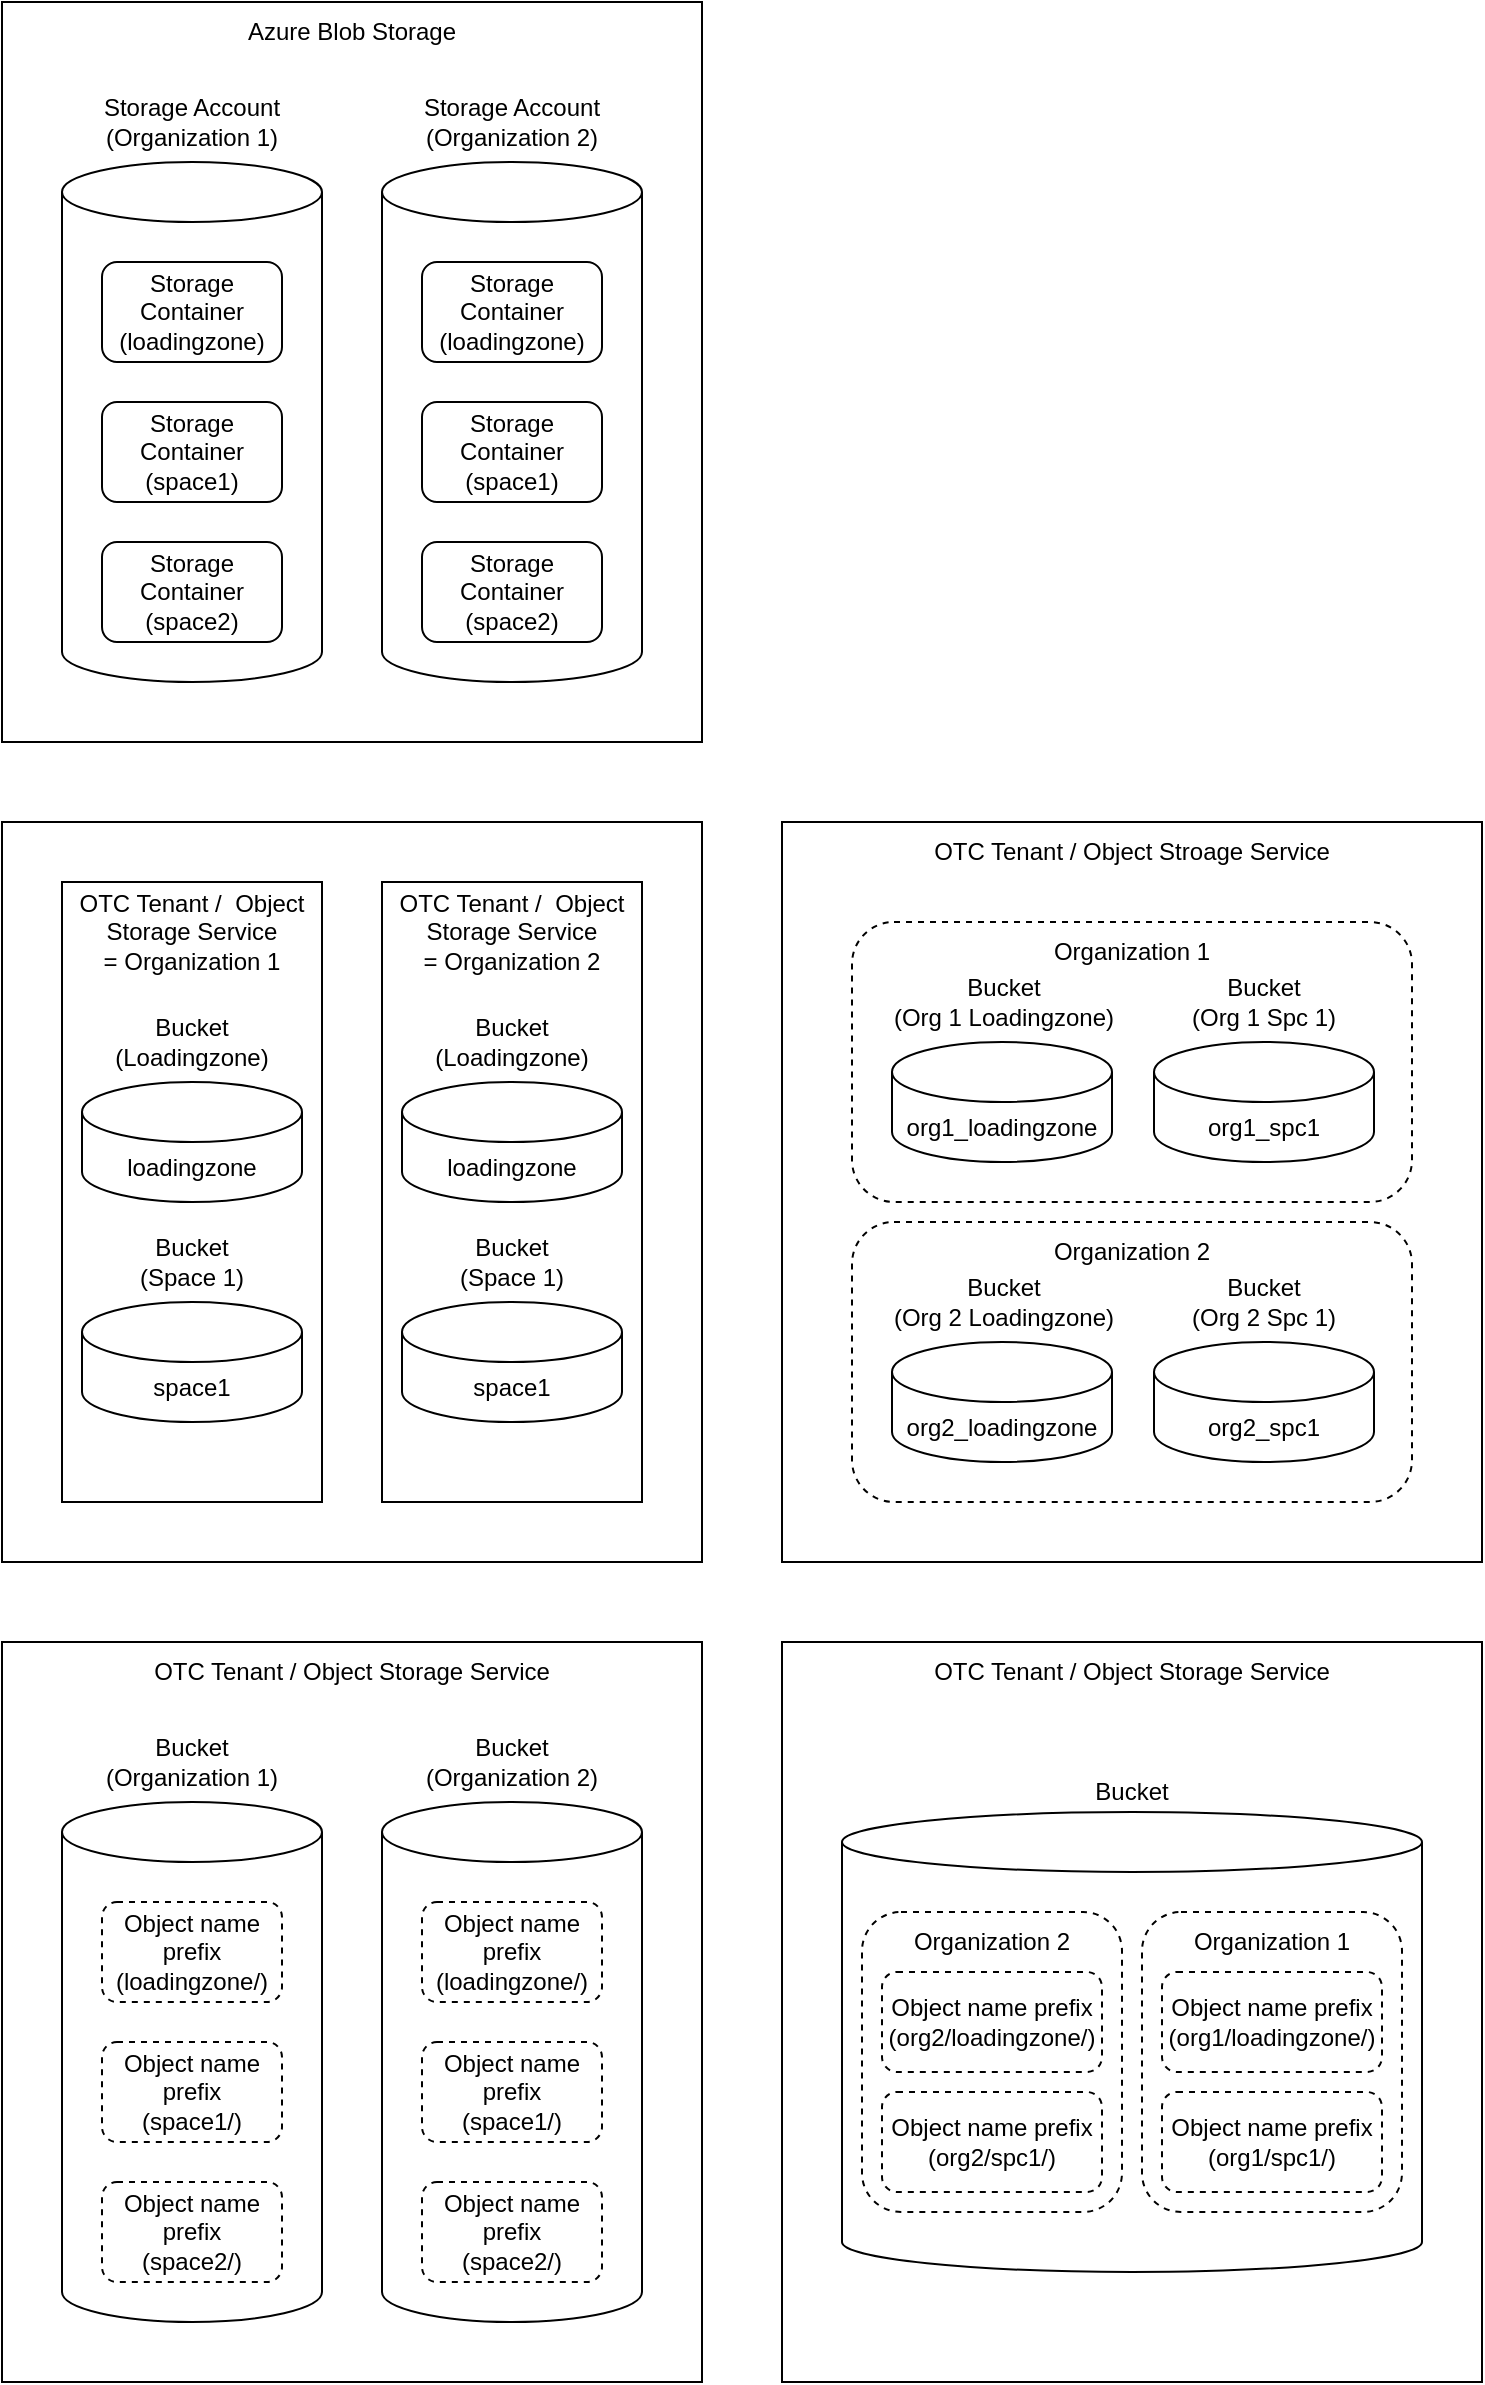 <mxfile version="20.4.0" type="device" pages="2"><diagram id="QExZgFe1Ohu_kTp2eSpf" name="mapping-s3-options"><mxGraphModel dx="1421" dy="1931" grid="1" gridSize="10" guides="1" tooltips="1" connect="1" arrows="1" fold="1" page="1" pageScale="1" pageWidth="827" pageHeight="1169" math="0" shadow="0"><root><mxCell id="0"/><mxCell id="1" parent="0"/><mxCell id="APDK9ifO9iyVAMo8_lIZ-3" value="" style="rounded=0;whiteSpace=wrap;html=1;" parent="1" vertex="1"><mxGeometry x="40" y="-1130" width="350" height="370" as="geometry"/></mxCell><mxCell id="APDK9ifO9iyVAMo8_lIZ-4" value="Azure Blob Storage" style="text;html=1;strokeColor=none;fillColor=none;align=center;verticalAlign=middle;whiteSpace=wrap;rounded=0;" parent="1" vertex="1"><mxGeometry x="40" y="-1130" width="350" height="30" as="geometry"/></mxCell><mxCell id="APDK9ifO9iyVAMo8_lIZ-1" value="" style="shape=cylinder3;whiteSpace=wrap;html=1;boundedLbl=1;backgroundOutline=1;size=15;" parent="1" vertex="1"><mxGeometry x="70" y="-1050" width="130" height="260" as="geometry"/></mxCell><mxCell id="APDK9ifO9iyVAMo8_lIZ-6" value="Storage Account&lt;br&gt;(Organization 1)" style="text;html=1;strokeColor=none;fillColor=none;align=center;verticalAlign=middle;whiteSpace=wrap;rounded=0;" parent="1" vertex="1"><mxGeometry x="70" y="-1090" width="130" height="40" as="geometry"/></mxCell><mxCell id="APDK9ifO9iyVAMo8_lIZ-7" value="" style="shape=cylinder3;whiteSpace=wrap;html=1;boundedLbl=1;backgroundOutline=1;size=15;" parent="1" vertex="1"><mxGeometry x="230" y="-1050" width="130" height="260" as="geometry"/></mxCell><mxCell id="APDK9ifO9iyVAMo8_lIZ-8" value="Storage Account&lt;br&gt;(Organization 2)" style="text;html=1;strokeColor=none;fillColor=none;align=center;verticalAlign=middle;whiteSpace=wrap;rounded=0;" parent="1" vertex="1"><mxGeometry x="230" y="-1090" width="130" height="40" as="geometry"/></mxCell><mxCell id="APDK9ifO9iyVAMo8_lIZ-9" value="Storage Container&lt;br&gt;(loadingzone)" style="rounded=1;whiteSpace=wrap;html=1;" parent="1" vertex="1"><mxGeometry x="90" y="-1000" width="90" height="50" as="geometry"/></mxCell><mxCell id="APDK9ifO9iyVAMo8_lIZ-10" value="Storage Container&lt;br&gt;(space1)" style="rounded=1;whiteSpace=wrap;html=1;" parent="1" vertex="1"><mxGeometry x="90" y="-930" width="90" height="50" as="geometry"/></mxCell><mxCell id="APDK9ifO9iyVAMo8_lIZ-11" value="Storage Container&lt;br&gt;(space2)" style="rounded=1;whiteSpace=wrap;html=1;" parent="1" vertex="1"><mxGeometry x="90" y="-860" width="90" height="50" as="geometry"/></mxCell><mxCell id="APDK9ifO9iyVAMo8_lIZ-12" value="Storage Container&lt;br&gt;(loadingzone)" style="rounded=1;whiteSpace=wrap;html=1;" parent="1" vertex="1"><mxGeometry x="250" y="-1000" width="90" height="50" as="geometry"/></mxCell><mxCell id="APDK9ifO9iyVAMo8_lIZ-13" value="Storage Container&lt;br&gt;(space1)" style="rounded=1;whiteSpace=wrap;html=1;" parent="1" vertex="1"><mxGeometry x="250" y="-930" width="90" height="50" as="geometry"/></mxCell><mxCell id="APDK9ifO9iyVAMo8_lIZ-14" value="Storage Container&lt;br&gt;(space2)" style="rounded=1;whiteSpace=wrap;html=1;" parent="1" vertex="1"><mxGeometry x="250" y="-860" width="90" height="50" as="geometry"/></mxCell><mxCell id="APDK9ifO9iyVAMo8_lIZ-15" value="" style="rounded=0;whiteSpace=wrap;html=1;" parent="1" vertex="1"><mxGeometry x="40" y="-310" width="350" height="370" as="geometry"/></mxCell><mxCell id="APDK9ifO9iyVAMo8_lIZ-16" value="OTC Tenant / Object Storage Service" style="text;html=1;strokeColor=none;fillColor=none;align=center;verticalAlign=middle;whiteSpace=wrap;rounded=0;" parent="1" vertex="1"><mxGeometry x="40" y="-310" width="350" height="30" as="geometry"/></mxCell><mxCell id="APDK9ifO9iyVAMo8_lIZ-18" value="Bucket&lt;br&gt;(Organization 1)" style="text;html=1;strokeColor=none;fillColor=none;align=center;verticalAlign=middle;whiteSpace=wrap;rounded=0;" parent="1" vertex="1"><mxGeometry x="70" y="-270" width="130" height="40" as="geometry"/></mxCell><mxCell id="APDK9ifO9iyVAMo8_lIZ-22" value="" style="shape=cylinder3;whiteSpace=wrap;html=1;boundedLbl=1;backgroundOutline=1;size=15;" parent="1" vertex="1"><mxGeometry x="70" y="-230" width="130" height="260" as="geometry"/></mxCell><mxCell id="APDK9ifO9iyVAMo8_lIZ-27" value="Object name prefix&lt;br&gt;(loadingzone/)" style="rounded=1;whiteSpace=wrap;html=1;dashed=1;" parent="1" vertex="1"><mxGeometry x="90" y="-180" width="90" height="50" as="geometry"/></mxCell><mxCell id="APDK9ifO9iyVAMo8_lIZ-28" value="Object name prefix&lt;br&gt;(space1/)" style="rounded=1;whiteSpace=wrap;html=1;dashed=1;" parent="1" vertex="1"><mxGeometry x="90" y="-110" width="90" height="50" as="geometry"/></mxCell><mxCell id="APDK9ifO9iyVAMo8_lIZ-29" value="Object name prefix&lt;br&gt;(space2/)" style="rounded=1;whiteSpace=wrap;html=1;dashed=1;" parent="1" vertex="1"><mxGeometry x="90" y="-40" width="90" height="50" as="geometry"/></mxCell><mxCell id="APDK9ifO9iyVAMo8_lIZ-31" value="Bucket&lt;br&gt;(Organization 2)" style="text;html=1;strokeColor=none;fillColor=none;align=center;verticalAlign=middle;whiteSpace=wrap;rounded=0;" parent="1" vertex="1"><mxGeometry x="230" y="-270" width="130" height="40" as="geometry"/></mxCell><mxCell id="APDK9ifO9iyVAMo8_lIZ-32" value="" style="shape=cylinder3;whiteSpace=wrap;html=1;boundedLbl=1;backgroundOutline=1;size=15;" parent="1" vertex="1"><mxGeometry x="230" y="-230" width="130" height="260" as="geometry"/></mxCell><mxCell id="APDK9ifO9iyVAMo8_lIZ-33" value="Object name prefix&lt;br&gt;(loadingzone/)" style="rounded=1;whiteSpace=wrap;html=1;dashed=1;" parent="1" vertex="1"><mxGeometry x="250" y="-180" width="90" height="50" as="geometry"/></mxCell><mxCell id="APDK9ifO9iyVAMo8_lIZ-34" value="Object name prefix&lt;br&gt;(space1/)" style="rounded=1;whiteSpace=wrap;html=1;dashed=1;" parent="1" vertex="1"><mxGeometry x="250" y="-110" width="90" height="50" as="geometry"/></mxCell><mxCell id="APDK9ifO9iyVAMo8_lIZ-35" value="Object name prefix&lt;br&gt;(space2/)" style="rounded=1;whiteSpace=wrap;html=1;dashed=1;" parent="1" vertex="1"><mxGeometry x="250" y="-40" width="90" height="50" as="geometry"/></mxCell><mxCell id="1qPczWMBAHTXoSC8vSS8-2" value="" style="rounded=0;whiteSpace=wrap;html=1;" parent="1" vertex="1"><mxGeometry x="430" y="-720" width="350" height="370" as="geometry"/></mxCell><mxCell id="1qPczWMBAHTXoSC8vSS8-3" value="OTC Tenant / Object Stroage Service" style="text;html=1;strokeColor=none;fillColor=none;align=center;verticalAlign=middle;whiteSpace=wrap;rounded=0;" parent="1" vertex="1"><mxGeometry x="430" y="-720" width="350" height="30" as="geometry"/></mxCell><mxCell id="1qPczWMBAHTXoSC8vSS8-18" value="" style="rounded=1;whiteSpace=wrap;html=1;dashed=1;" parent="1" vertex="1"><mxGeometry x="465" y="-670" width="280" height="140" as="geometry"/></mxCell><mxCell id="1qPczWMBAHTXoSC8vSS8-19" value="Organization 1" style="text;html=1;strokeColor=none;fillColor=none;align=center;verticalAlign=middle;whiteSpace=wrap;rounded=0;dashed=1;" parent="1" vertex="1"><mxGeometry x="550" y="-670" width="110" height="30" as="geometry"/></mxCell><mxCell id="1qPczWMBAHTXoSC8vSS8-4" value="Bucket&lt;br&gt;(Org 1 Loadingzone)" style="text;html=1;strokeColor=none;fillColor=none;align=center;verticalAlign=middle;whiteSpace=wrap;rounded=0;" parent="1" vertex="1"><mxGeometry x="476" y="-650" width="130" height="40" as="geometry"/></mxCell><mxCell id="1qPczWMBAHTXoSC8vSS8-5" value="org1_loadingzone" style="shape=cylinder3;whiteSpace=wrap;html=1;boundedLbl=1;backgroundOutline=1;size=15;" parent="1" vertex="1"><mxGeometry x="485" y="-610" width="110" height="60" as="geometry"/></mxCell><mxCell id="1qPczWMBAHTXoSC8vSS8-9" value="Bucket&lt;br&gt;(Org 1 Spc 1)" style="text;html=1;strokeColor=none;fillColor=none;align=center;verticalAlign=middle;whiteSpace=wrap;rounded=0;" parent="1" vertex="1"><mxGeometry x="606" y="-650" width="130" height="40" as="geometry"/></mxCell><mxCell id="1qPczWMBAHTXoSC8vSS8-10" value="org1_spc1" style="shape=cylinder3;whiteSpace=wrap;html=1;boundedLbl=1;backgroundOutline=1;size=15;" parent="1" vertex="1"><mxGeometry x="616" y="-610" width="110" height="60" as="geometry"/></mxCell><mxCell id="1qPczWMBAHTXoSC8vSS8-20" value="" style="rounded=1;whiteSpace=wrap;html=1;dashed=1;" parent="1" vertex="1"><mxGeometry x="465" y="-520" width="280" height="140" as="geometry"/></mxCell><mxCell id="1qPczWMBAHTXoSC8vSS8-21" value="Organization 2" style="text;html=1;strokeColor=none;fillColor=none;align=center;verticalAlign=middle;whiteSpace=wrap;rounded=0;dashed=1;" parent="1" vertex="1"><mxGeometry x="550" y="-520" width="110" height="30" as="geometry"/></mxCell><mxCell id="1qPczWMBAHTXoSC8vSS8-22" value="Bucket&lt;br&gt;(Org 2 Loadingzone)" style="text;html=1;strokeColor=none;fillColor=none;align=center;verticalAlign=middle;whiteSpace=wrap;rounded=0;" parent="1" vertex="1"><mxGeometry x="476" y="-500" width="130" height="40" as="geometry"/></mxCell><mxCell id="1qPczWMBAHTXoSC8vSS8-23" value="org2_loadingzone" style="shape=cylinder3;whiteSpace=wrap;html=1;boundedLbl=1;backgroundOutline=1;size=15;" parent="1" vertex="1"><mxGeometry x="485" y="-460" width="110" height="60" as="geometry"/></mxCell><mxCell id="1qPczWMBAHTXoSC8vSS8-24" value="Bucket&lt;br&gt;(Org 2 Spc 1)" style="text;html=1;strokeColor=none;fillColor=none;align=center;verticalAlign=middle;whiteSpace=wrap;rounded=0;" parent="1" vertex="1"><mxGeometry x="606" y="-500" width="130" height="40" as="geometry"/></mxCell><mxCell id="1qPczWMBAHTXoSC8vSS8-25" value="org2_spc1" style="shape=cylinder3;whiteSpace=wrap;html=1;boundedLbl=1;backgroundOutline=1;size=15;" parent="1" vertex="1"><mxGeometry x="616" y="-460" width="110" height="60" as="geometry"/></mxCell><mxCell id="1qPczWMBAHTXoSC8vSS8-26" value="" style="rounded=0;whiteSpace=wrap;html=1;" parent="1" vertex="1"><mxGeometry x="40" y="-720" width="350" height="370" as="geometry"/></mxCell><mxCell id="1qPczWMBAHTXoSC8vSS8-39" value="" style="rounded=0;whiteSpace=wrap;html=1;" parent="1" vertex="1"><mxGeometry x="70" y="-690" width="130" height="310" as="geometry"/></mxCell><mxCell id="1qPczWMBAHTXoSC8vSS8-40" value="OTC Tenant /&amp;nbsp; Object Storage Service&lt;br&gt;= Organization 1" style="text;html=1;strokeColor=none;fillColor=none;align=center;verticalAlign=middle;whiteSpace=wrap;rounded=0;" parent="1" vertex="1"><mxGeometry x="70" y="-690" width="130" height="50" as="geometry"/></mxCell><mxCell id="1qPczWMBAHTXoSC8vSS8-51" value="loadingzone" style="shape=cylinder3;whiteSpace=wrap;html=1;boundedLbl=1;backgroundOutline=1;size=15;" parent="1" vertex="1"><mxGeometry x="80" y="-590" width="110" height="60" as="geometry"/></mxCell><mxCell id="1qPczWMBAHTXoSC8vSS8-52" value="space1" style="shape=cylinder3;whiteSpace=wrap;html=1;boundedLbl=1;backgroundOutline=1;size=15;" parent="1" vertex="1"><mxGeometry x="80" y="-480" width="110" height="60" as="geometry"/></mxCell><mxCell id="1qPczWMBAHTXoSC8vSS8-53" value="Bucket&lt;br&gt;(Loadingzone)" style="text;html=1;strokeColor=none;fillColor=none;align=center;verticalAlign=middle;whiteSpace=wrap;rounded=0;" parent="1" vertex="1"><mxGeometry x="70" y="-630" width="130" height="40" as="geometry"/></mxCell><mxCell id="1qPczWMBAHTXoSC8vSS8-54" value="Bucket&lt;br&gt;(Space 1)" style="text;html=1;strokeColor=none;fillColor=none;align=center;verticalAlign=middle;whiteSpace=wrap;rounded=0;" parent="1" vertex="1"><mxGeometry x="70" y="-520" width="130" height="40" as="geometry"/></mxCell><mxCell id="1qPczWMBAHTXoSC8vSS8-55" value="" style="rounded=0;whiteSpace=wrap;html=1;" parent="1" vertex="1"><mxGeometry x="230" y="-690" width="130" height="310" as="geometry"/></mxCell><mxCell id="1qPczWMBAHTXoSC8vSS8-56" value="OTC Tenant /&amp;nbsp; Object Storage Service&lt;br&gt;= Organization 2" style="text;html=1;strokeColor=none;fillColor=none;align=center;verticalAlign=middle;whiteSpace=wrap;rounded=0;" parent="1" vertex="1"><mxGeometry x="230" y="-690" width="130" height="50" as="geometry"/></mxCell><mxCell id="1qPczWMBAHTXoSC8vSS8-57" value="loadingzone" style="shape=cylinder3;whiteSpace=wrap;html=1;boundedLbl=1;backgroundOutline=1;size=15;" parent="1" vertex="1"><mxGeometry x="240" y="-590" width="110" height="60" as="geometry"/></mxCell><mxCell id="1qPczWMBAHTXoSC8vSS8-58" value="space1" style="shape=cylinder3;whiteSpace=wrap;html=1;boundedLbl=1;backgroundOutline=1;size=15;" parent="1" vertex="1"><mxGeometry x="240" y="-480" width="110" height="60" as="geometry"/></mxCell><mxCell id="1qPczWMBAHTXoSC8vSS8-59" value="Bucket&lt;br&gt;(Loadingzone)" style="text;html=1;strokeColor=none;fillColor=none;align=center;verticalAlign=middle;whiteSpace=wrap;rounded=0;" parent="1" vertex="1"><mxGeometry x="230" y="-630" width="130" height="40" as="geometry"/></mxCell><mxCell id="1qPczWMBAHTXoSC8vSS8-60" value="Bucket&lt;br&gt;(Space 1)" style="text;html=1;strokeColor=none;fillColor=none;align=center;verticalAlign=middle;whiteSpace=wrap;rounded=0;" parent="1" vertex="1"><mxGeometry x="230" y="-520" width="130" height="40" as="geometry"/></mxCell><mxCell id="iAjjWINtI8KY-TitbYVR-1" value="" style="rounded=0;whiteSpace=wrap;html=1;" parent="1" vertex="1"><mxGeometry x="430" y="-310" width="350" height="370" as="geometry"/></mxCell><mxCell id="iAjjWINtI8KY-TitbYVR-2" value="OTC Tenant / Object Storage Service" style="text;html=1;strokeColor=none;fillColor=none;align=center;verticalAlign=middle;whiteSpace=wrap;rounded=0;" parent="1" vertex="1"><mxGeometry x="430" y="-310" width="350" height="30" as="geometry"/></mxCell><mxCell id="iAjjWINtI8KY-TitbYVR-3" value="Bucket" style="text;html=1;strokeColor=none;fillColor=none;align=center;verticalAlign=middle;whiteSpace=wrap;rounded=0;" parent="1" vertex="1"><mxGeometry x="540" y="-255" width="130" height="40" as="geometry"/></mxCell><mxCell id="iAjjWINtI8KY-TitbYVR-4" value="" style="shape=cylinder3;whiteSpace=wrap;html=1;boundedLbl=1;backgroundOutline=1;size=15;" parent="1" vertex="1"><mxGeometry x="460" y="-225" width="290" height="230" as="geometry"/></mxCell><mxCell id="iAjjWINtI8KY-TitbYVR-13" value="" style="rounded=1;whiteSpace=wrap;html=1;dashed=1;" parent="1" vertex="1"><mxGeometry x="610" y="-175" width="130" height="150" as="geometry"/></mxCell><mxCell id="iAjjWINtI8KY-TitbYVR-14" value="Organization 1" style="text;html=1;strokeColor=none;fillColor=none;align=center;verticalAlign=middle;whiteSpace=wrap;rounded=0;dashed=1;" parent="1" vertex="1"><mxGeometry x="620" y="-175" width="110" height="30" as="geometry"/></mxCell><mxCell id="iAjjWINtI8KY-TitbYVR-5" value="Object name prefix&lt;br&gt;(org1/loadingzone/)" style="rounded=1;whiteSpace=wrap;html=1;dashed=1;" parent="1" vertex="1"><mxGeometry x="620" y="-145" width="110" height="50" as="geometry"/></mxCell><mxCell id="iAjjWINtI8KY-TitbYVR-19" value="Object name prefix&lt;br&gt;(org1/spc1/)" style="rounded=1;whiteSpace=wrap;html=1;dashed=1;" parent="1" vertex="1"><mxGeometry x="620" y="-85" width="110" height="50" as="geometry"/></mxCell><mxCell id="iAjjWINtI8KY-TitbYVR-20" value="" style="rounded=1;whiteSpace=wrap;html=1;dashed=1;" parent="1" vertex="1"><mxGeometry x="470" y="-175" width="130" height="150" as="geometry"/></mxCell><mxCell id="iAjjWINtI8KY-TitbYVR-21" value="Organization 2" style="text;html=1;strokeColor=none;fillColor=none;align=center;verticalAlign=middle;whiteSpace=wrap;rounded=0;dashed=1;" parent="1" vertex="1"><mxGeometry x="480" y="-175" width="110" height="30" as="geometry"/></mxCell><mxCell id="iAjjWINtI8KY-TitbYVR-22" value="Object name prefix&lt;br&gt;(org2/loadingzone/)" style="rounded=1;whiteSpace=wrap;html=1;dashed=1;" parent="1" vertex="1"><mxGeometry x="480" y="-145" width="110" height="50" as="geometry"/></mxCell><mxCell id="iAjjWINtI8KY-TitbYVR-23" value="Object name prefix&lt;br&gt;(org2/spc1/)" style="rounded=1;whiteSpace=wrap;html=1;dashed=1;" parent="1" vertex="1"><mxGeometry x="480" y="-85" width="110" height="50" as="geometry"/></mxCell></root></mxGraphModel></diagram><diagram id="fayvxEufYb_9aChExeVw" name="storage-client-interface"><mxGraphModel dx="1421" dy="-1576" grid="1" gridSize="10" guides="1" tooltips="1" connect="1" arrows="1" fold="1" page="1" pageScale="1" pageWidth="827" pageHeight="1169" math="0" shadow="0"><root><mxCell id="0"/><mxCell id="1" parent="0"/><mxCell id="Td_ILgMSA_HXKeOdJ6On-1" value="com.efs.sdk.storagemanager.clients (current Azure only implementation)" style="shape=umlFrame;whiteSpace=wrap;html=1;width=410;height=30;align=left;" parent="1" vertex="1"><mxGeometry x="40" y="2380" width="910" height="920" as="geometry"/></mxCell><mxCell id="Td_ILgMSA_HXKeOdJ6On-2" value="&lt;span style=&quot;font-weight: normal;&quot;&gt;&amp;lt;&amp;lt;Interface&amp;gt;&amp;gt;&lt;/span&gt;&lt;br&gt;StorageClient" style="swimlane;fontStyle=1;align=center;verticalAlign=top;childLayout=stackLayout;horizontal=1;startSize=40;horizontalStack=0;resizeParent=1;resizeParentMax=0;resizeLast=0;collapsible=1;marginBottom=0;html=1;" parent="1" vertex="1"><mxGeometry x="270" y="2450" width="340" height="170" as="geometry"/></mxCell><mxCell id="Td_ILgMSA_HXKeOdJ6On-3" value="--" style="text;strokeColor=none;fillColor=none;align=left;verticalAlign=top;spacingLeft=4;spacingRight=4;overflow=hidden;rotatable=0;points=[[0,0.5],[1,0.5]];portConstraint=eastwest;html=1;" parent="Td_ILgMSA_HXKeOdJ6On-2" vertex="1"><mxGeometry y="40" width="340" height="26" as="geometry"/></mxCell><mxCell id="Td_ILgMSA_HXKeOdJ6On-4" value="" style="line;strokeWidth=1;fillColor=none;align=left;verticalAlign=middle;spacingTop=-1;spacingLeft=3;spacingRight=3;rotatable=0;labelPosition=right;points=[];portConstraint=eastwest;strokeColor=inherit;" parent="Td_ILgMSA_HXKeOdJ6On-2" vertex="1"><mxGeometry y="66" width="340" height="8" as="geometry"/></mxCell><mxCell id="Td_ILgMSA_HXKeOdJ6On-5" value="+ createStorageAccount(OrganizationBase): StorageAccount&lt;br&gt;+ createStorageContainer(SpaceBase): void&lt;br&gt;+ deleteStorageAccount(OrganizationBase): void&lt;br&gt;+ deleteStorageContainer(SpaceBase): void&lt;br&gt;+ getConnectionString(StorageAccount): String&lt;br&gt;+ storageAccountExists(String): boolean" style="text;strokeColor=none;fillColor=none;align=left;verticalAlign=top;spacingLeft=4;spacingRight=4;overflow=hidden;rotatable=0;points=[[0,0.5],[1,0.5]];portConstraint=eastwest;html=1;" parent="Td_ILgMSA_HXKeOdJ6On-2" vertex="1"><mxGeometry y="74" width="340" height="96" as="geometry"/></mxCell><mxCell id="Td_ILgMSA_HXKeOdJ6On-6" value="" style="endArrow=block;dashed=1;endFill=0;endSize=12;html=1;rounded=0;exitX=0.5;exitY=0;exitDx=0;exitDy=0;entryX=0.224;entryY=1.01;entryDx=0;entryDy=0;entryPerimeter=0;" parent="1" source="Td_ILgMSA_HXKeOdJ6On-7" target="Td_ILgMSA_HXKeOdJ6On-5" edge="1"><mxGeometry width="160" relative="1" as="geometry"><mxPoint x="280" y="2750" as="sourcePoint"/><mxPoint x="390" y="2650" as="targetPoint"/></mxGeometry></mxCell><mxCell id="Td_ILgMSA_HXKeOdJ6On-7" value="StorageClientLocal" style="swimlane;fontStyle=1;align=center;verticalAlign=top;childLayout=stackLayout;horizontal=1;startSize=26;horizontalStack=0;resizeParent=1;resizeParentMax=0;resizeLast=0;collapsible=1;marginBottom=0;html=1;" parent="1" vertex="1"><mxGeometry x="80" y="2690" width="340" height="200" as="geometry"/></mxCell><mxCell id="Td_ILgMSA_HXKeOdJ6On-8" value="- &lt;u&gt;LOG: Logger&lt;/u&gt;" style="text;strokeColor=none;fillColor=none;align=left;verticalAlign=top;spacingLeft=4;spacingRight=4;overflow=hidden;rotatable=0;points=[[0,0.5],[1,0.5]];portConstraint=eastwest;fontStyle=0;html=1;" parent="Td_ILgMSA_HXKeOdJ6On-7" vertex="1"><mxGeometry y="26" width="340" height="24" as="geometry"/></mxCell><mxCell id="Td_ILgMSA_HXKeOdJ6On-9" value="" style="line;strokeWidth=1;fillColor=none;align=left;verticalAlign=middle;spacingTop=-1;spacingLeft=3;spacingRight=3;rotatable=0;labelPosition=right;points=[];portConstraint=eastwest;strokeColor=inherit;" parent="Td_ILgMSA_HXKeOdJ6On-7" vertex="1"><mxGeometry y="50" width="340" height="8" as="geometry"/></mxCell><mxCell id="Td_ILgMSA_HXKeOdJ6On-10" value="+ createStorageAccount(OrganizationBase): StorageAccount&lt;br&gt;+ createStorageContainer(SpaceBase): void&lt;br&gt;+ deleteStorageAccount(OrganizationBase): void&lt;br&gt;+ deleteStorageContainer(SpaceBase): void&lt;br&gt;+ getConnectionString(StorageAccount): String&lt;br&gt;+ storageAccountExists(String): boolean&lt;br&gt;- getOrganizationPath(String): Path&lt;br&gt;- getSpacePath(SpaceBase): Path&lt;br&gt;- getPath(String): Path" style="text;strokeColor=none;fillColor=none;align=left;verticalAlign=top;spacingLeft=4;spacingRight=4;overflow=hidden;rotatable=0;points=[[0,0.5],[1,0.5]];portConstraint=eastwest;html=1;" parent="Td_ILgMSA_HXKeOdJ6On-7" vertex="1"><mxGeometry y="58" width="340" height="142" as="geometry"/></mxCell><mxCell id="Td_ILgMSA_HXKeOdJ6On-11" value="" style="endArrow=open;startArrow=circlePlus;endFill=0;startFill=0;endSize=8;html=1;rounded=0;exitX=0.5;exitY=0;exitDx=0;exitDy=0;" parent="1" source="Td_ILgMSA_HXKeOdJ6On-12" edge="1"><mxGeometry width="160" relative="1" as="geometry"><mxPoint x="160" y="2960" as="sourcePoint"/><mxPoint x="250" y="2890.0" as="targetPoint"/></mxGeometry></mxCell><mxCell id="Td_ILgMSA_HXKeOdJ6On-12" value="StorageAccountLocal" style="swimlane;fontStyle=1;align=center;verticalAlign=top;childLayout=stackLayout;horizontal=1;startSize=26;horizontalStack=0;resizeParent=1;resizeParentMax=0;resizeLast=0;collapsible=1;marginBottom=0;html=1;" parent="1" vertex="1"><mxGeometry x="80" y="2970" width="340" height="120" as="geometry"/></mxCell><mxCell id="Td_ILgMSA_HXKeOdJ6On-13" value="- &lt;u&gt;name: String&lt;/u&gt;" style="text;strokeColor=none;fillColor=none;align=left;verticalAlign=top;spacingLeft=4;spacingRight=4;overflow=hidden;rotatable=0;points=[[0,0.5],[1,0.5]];portConstraint=eastwest;html=1;" parent="Td_ILgMSA_HXKeOdJ6On-12" vertex="1"><mxGeometry y="26" width="340" height="26" as="geometry"/></mxCell><mxCell id="Td_ILgMSA_HXKeOdJ6On-14" value="" style="line;strokeWidth=1;fillColor=none;align=left;verticalAlign=middle;spacingTop=-1;spacingLeft=3;spacingRight=3;rotatable=0;labelPosition=right;points=[];portConstraint=eastwest;strokeColor=inherit;html=1;" parent="Td_ILgMSA_HXKeOdJ6On-12" vertex="1"><mxGeometry y="52" width="340" height="8" as="geometry"/></mxCell><mxCell id="Td_ILgMSA_HXKeOdJ6On-15" value="+ StorageAccountLocal(String): StorageAccountLocal&lt;br&gt;+ name(): String&lt;br&gt;..." style="text;strokeColor=none;fillColor=none;align=left;verticalAlign=top;spacingLeft=4;spacingRight=4;overflow=hidden;rotatable=0;points=[[0,0.5],[1,0.5]];portConstraint=eastwest;html=1;" parent="Td_ILgMSA_HXKeOdJ6On-12" vertex="1"><mxGeometry y="60" width="340" height="60" as="geometry"/></mxCell><mxCell id="Td_ILgMSA_HXKeOdJ6On-16" value="&lt;span style=&quot;font-weight: normal;&quot;&gt;&amp;lt;&amp;lt;Interface&amp;gt;&amp;gt;&lt;/span&gt;&lt;br&gt;StorageAccount&lt;br&gt;&lt;span style=&quot;font-weight: normal;&quot;&gt;(com.azure.resourcemanager.storage.models)&lt;/span&gt;" style="swimlane;fontStyle=1;align=center;verticalAlign=top;childLayout=stackLayout;horizontal=1;startSize=60;horizontalStack=0;resizeParent=1;resizeParentMax=0;resizeLast=0;collapsible=1;marginBottom=0;html=1;" parent="1" vertex="1"><mxGeometry x="95" y="3140" width="310" height="120" as="geometry"/></mxCell><mxCell id="Td_ILgMSA_HXKeOdJ6On-17" value="..." style="text;strokeColor=none;fillColor=none;align=left;verticalAlign=top;spacingLeft=4;spacingRight=4;overflow=hidden;rotatable=0;points=[[0,0.5],[1,0.5]];portConstraint=eastwest;html=1;" parent="Td_ILgMSA_HXKeOdJ6On-16" vertex="1"><mxGeometry y="60" width="310" height="26" as="geometry"/></mxCell><mxCell id="Td_ILgMSA_HXKeOdJ6On-18" value="" style="line;strokeWidth=1;fillColor=none;align=left;verticalAlign=middle;spacingTop=-1;spacingLeft=3;spacingRight=3;rotatable=0;labelPosition=right;points=[];portConstraint=eastwest;strokeColor=inherit;html=1;" parent="Td_ILgMSA_HXKeOdJ6On-16" vertex="1"><mxGeometry y="86" width="310" height="8" as="geometry"/></mxCell><mxCell id="Td_ILgMSA_HXKeOdJ6On-19" value="..." style="text;strokeColor=none;fillColor=none;align=left;verticalAlign=top;spacingLeft=4;spacingRight=4;overflow=hidden;rotatable=0;points=[[0,0.5],[1,0.5]];portConstraint=eastwest;html=1;" parent="Td_ILgMSA_HXKeOdJ6On-16" vertex="1"><mxGeometry y="94" width="310" height="26" as="geometry"/></mxCell><mxCell id="Td_ILgMSA_HXKeOdJ6On-20" value="" style="endArrow=block;dashed=1;endFill=0;endSize=12;html=1;rounded=0;entryX=0.5;entryY=0;entryDx=0;entryDy=0;exitX=0.5;exitY=1.067;exitDx=0;exitDy=0;exitPerimeter=0;" parent="1" source="Td_ILgMSA_HXKeOdJ6On-15" target="Td_ILgMSA_HXKeOdJ6On-16" edge="1"><mxGeometry width="160" relative="1" as="geometry"><mxPoint x="210" y="3200" as="sourcePoint"/><mxPoint x="590" y="3060" as="targetPoint"/></mxGeometry></mxCell><mxCell id="Td_ILgMSA_HXKeOdJ6On-21" value="StorageClientProd" style="swimlane;fontStyle=1;align=center;verticalAlign=top;childLayout=stackLayout;horizontal=1;startSize=26;horizontalStack=0;resizeParent=1;resizeParentMax=0;resizeLast=0;collapsible=1;marginBottom=0;html=1;" parent="1" vertex="1"><mxGeometry x="480" y="2690" width="430" height="330" as="geometry"/></mxCell><mxCell id="Td_ILgMSA_HXKeOdJ6On-22" value="- &lt;u&gt;LOG: Logger&lt;/u&gt;&lt;br&gt;- azureProvider: AzureResourceManagerProvider&lt;br&gt;- region: String&lt;br&gt;- resourceGroup: String&lt;br&gt;- maxRetries: int&lt;br&gt;- delay: long" style="text;strokeColor=none;fillColor=none;align=left;verticalAlign=top;spacingLeft=4;spacingRight=4;overflow=hidden;rotatable=0;points=[[0,0.5],[1,0.5]];portConstraint=eastwest;fontStyle=0;html=1;" parent="Td_ILgMSA_HXKeOdJ6On-21" vertex="1"><mxGeometry y="26" width="430" height="134" as="geometry"/></mxCell><mxCell id="Td_ILgMSA_HXKeOdJ6On-23" value="" style="line;strokeWidth=1;fillColor=none;align=left;verticalAlign=middle;spacingTop=-1;spacingLeft=3;spacingRight=3;rotatable=0;labelPosition=right;points=[];portConstraint=eastwest;strokeColor=inherit;" parent="Td_ILgMSA_HXKeOdJ6On-21" vertex="1"><mxGeometry y="160" width="430" height="8" as="geometry"/></mxCell><mxCell id="Td_ILgMSA_HXKeOdJ6On-24" value="+ StorageClientProd(AzureResourceManagerProvider): StorageClientProd&lt;br&gt;+ createStorageAccount(OrganizationBase): StorageAccount&lt;br&gt;+ createStorageContainer(SpaceBase): void&lt;br&gt;+ deleteStorageAccount(OrganizationBase): void&lt;br&gt;+ deleteStorageContainer(SpaceBase): void&lt;br&gt;+ getConnectionString(StorageAccount): String&lt;br&gt;+ storageAccountExists(String): boolean&lt;br&gt;- getStorageAccount(String): Optional&amp;lt;StorageAccount&amp;gt;&lt;br&gt;- getStorageContainer(SpaceBase): Optional&amp;lt;BlobContainerClient&amp;gt;&lt;br&gt;- getBlobServiceClient(StorageAccount): BlobServiceClient" style="text;strokeColor=none;fillColor=none;align=left;verticalAlign=top;spacingLeft=4;spacingRight=4;overflow=hidden;rotatable=0;points=[[0,0.5],[1,0.5]];portConstraint=eastwest;html=1;" parent="Td_ILgMSA_HXKeOdJ6On-21" vertex="1"><mxGeometry y="168" width="430" height="162" as="geometry"/></mxCell><mxCell id="Td_ILgMSA_HXKeOdJ6On-25" value="" style="endArrow=block;dashed=1;endFill=0;endSize=12;html=1;rounded=0;exitX=0.5;exitY=0;exitDx=0;exitDy=0;entryX=0.898;entryY=1.023;entryDx=0;entryDy=0;entryPerimeter=0;" parent="1" source="Td_ILgMSA_HXKeOdJ6On-21" target="Td_ILgMSA_HXKeOdJ6On-5" edge="1"><mxGeometry width="160" relative="1" as="geometry"><mxPoint x="260" y="2700" as="sourcePoint"/><mxPoint x="356.16" y="2630.96" as="targetPoint"/></mxGeometry></mxCell><mxCell id="Td_ILgMSA_HXKeOdJ6On-26" value="com.efs.sdk.storagemanager.clients (generic interface for storage abstraction, supporting S3)" style="shape=umlFrame;whiteSpace=wrap;html=1;width=519;height=30;align=left;" parent="1" vertex="1"><mxGeometry x="1001" y="2380" width="1409" height="1200" as="geometry"/></mxCell><mxCell id="Td_ILgMSA_HXKeOdJ6On-27" value="" style="endArrow=block;dashed=1;endFill=0;endSize=12;html=1;rounded=0;exitX=0.5;exitY=0;exitDx=0;exitDy=0;entryX=0.363;entryY=1.028;entryDx=0;entryDy=0;entryPerimeter=0;" parent="1" source="Td_ILgMSA_HXKeOdJ6On-28" target="Td_ILgMSA_HXKeOdJ6On-40" edge="1"><mxGeometry width="160" relative="1" as="geometry"><mxPoint x="1351" y="3070" as="sourcePoint"/><mxPoint x="1461" y="2970" as="targetPoint"/></mxGeometry></mxCell><mxCell id="Td_ILgMSA_HXKeOdJ6On-28" value="StorageClientLocal" style="swimlane;fontStyle=1;align=center;verticalAlign=top;childLayout=stackLayout;horizontal=1;startSize=26;horizontalStack=0;resizeParent=1;resizeParentMax=0;resizeLast=0;collapsible=1;marginBottom=0;html=1;" parent="1" vertex="1"><mxGeometry x="1041" y="2740" width="400" height="210" as="geometry"/></mxCell><mxCell id="Td_ILgMSA_HXKeOdJ6On-29" value="- &lt;u&gt;LOG: Logger&lt;/u&gt;" style="text;strokeColor=none;fillColor=none;align=left;verticalAlign=top;spacingLeft=4;spacingRight=4;overflow=hidden;rotatable=0;points=[[0,0.5],[1,0.5]];portConstraint=eastwest;fontStyle=0;html=1;" parent="Td_ILgMSA_HXKeOdJ6On-28" vertex="1"><mxGeometry y="26" width="400" height="24" as="geometry"/></mxCell><mxCell id="Td_ILgMSA_HXKeOdJ6On-30" value="" style="line;strokeWidth=1;fillColor=none;align=left;verticalAlign=middle;spacingTop=-1;spacingLeft=3;spacingRight=3;rotatable=0;labelPosition=right;points=[];portConstraint=eastwest;strokeColor=inherit;" parent="Td_ILgMSA_HXKeOdJ6On-28" vertex="1"><mxGeometry y="50" width="400" height="8" as="geometry"/></mxCell><mxCell id="Td_ILgMSA_HXKeOdJ6On-31" value="+ createOrganizationStorage (OrganizationBase): void&lt;br&gt;+ createSpaceStorage (SpaceBase): void&lt;br&gt;+ deleteOrganizationStorage (OrganizationBase): void&lt;br&gt;+ deleteSpaceStorage (SpaceBase): void&lt;br&gt;&lt;br&gt;- getOrganizationPath(String): Path&lt;br&gt;- getSpacePath(SpaceBase): Path&lt;br&gt;- getPath(String): Path" style="text;strokeColor=none;fillColor=none;align=left;verticalAlign=top;spacingLeft=4;spacingRight=4;overflow=hidden;rotatable=0;points=[[0,0.5],[1,0.5]];portConstraint=eastwest;html=1;" parent="Td_ILgMSA_HXKeOdJ6On-28" vertex="1"><mxGeometry y="58" width="400" height="152" as="geometry"/></mxCell><mxCell id="Td_ILgMSA_HXKeOdJ6On-32" value="StorageClientAzure" style="swimlane;fontStyle=1;align=center;verticalAlign=top;childLayout=stackLayout;horizontal=1;startSize=26;horizontalStack=0;resizeParent=1;resizeParentMax=0;resizeLast=0;collapsible=1;marginBottom=0;html=1;" parent="1" vertex="1"><mxGeometry x="1481" y="2740" width="440" height="380" as="geometry"/></mxCell><mxCell id="Td_ILgMSA_HXKeOdJ6On-33" value="- &lt;u&gt;LOG: Logger&lt;/u&gt;&lt;br&gt;- &lt;u&gt;azureProvider: AzureResourceManagerProvider&lt;/u&gt;&lt;br&gt;- region: String&lt;br&gt;- resourceGroup: String&lt;br&gt;- maxRetries: int&lt;br&gt;- delay: long&lt;br&gt;- allowedOrigins: List&amp;lt;String&amp;gt;&lt;br&gt;- maxAge: int" style="text;strokeColor=none;fillColor=none;align=left;verticalAlign=top;spacingLeft=4;spacingRight=4;overflow=hidden;rotatable=0;points=[[0,0.5],[1,0.5]];portConstraint=eastwest;fontStyle=0;html=1;" parent="Td_ILgMSA_HXKeOdJ6On-32" vertex="1"><mxGeometry y="26" width="440" height="134" as="geometry"/></mxCell><mxCell id="Td_ILgMSA_HXKeOdJ6On-34" value="" style="line;strokeWidth=1;fillColor=none;align=left;verticalAlign=middle;spacingTop=-1;spacingLeft=3;spacingRight=3;rotatable=0;labelPosition=right;points=[];portConstraint=eastwest;strokeColor=inherit;" parent="Td_ILgMSA_HXKeOdJ6On-32" vertex="1"><mxGeometry y="160" width="440" height="8" as="geometry"/></mxCell><mxCell id="Td_ILgMSA_HXKeOdJ6On-35" value="+ createOrganizationStorage (OrganizationBase): void&lt;br&gt;+ createSpaceStorage (SpaceBase): void&lt;br&gt;+ deleteOrganizationStorage (OrganizationBase): void&lt;br&gt;+ deleteSpaceStorage (SpaceBase): void&lt;br&gt;&lt;br&gt;+ StorageClientAzure(AzureResourceManagerProvider): StorageClientAzure&lt;br&gt;&lt;br&gt;- getConnectionString(StorageAccount): String&lt;br&gt;- getStorageAccount(String): Optional&amp;lt;StorageAccount&amp;gt;&lt;br&gt;- getStorageContainer(SpaceBase): Optional&amp;lt;BlobContainerClient&amp;gt;&lt;br&gt;- getBlobServiceClient(StorageAccount): BlobServiceClient&lt;br&gt;- setCors(String): void&lt;br&gt;- buildCorsRule(String): BlobsCorsRule" style="text;strokeColor=none;fillColor=none;align=left;verticalAlign=top;spacingLeft=4;spacingRight=4;overflow=hidden;rotatable=0;points=[[0,0.5],[1,0.5]];portConstraint=eastwest;html=1;" parent="Td_ILgMSA_HXKeOdJ6On-32" vertex="1"><mxGeometry y="168" width="440" height="212" as="geometry"/></mxCell><mxCell id="Td_ILgMSA_HXKeOdJ6On-36" value="" style="endArrow=block;dashed=1;endFill=0;endSize=12;html=1;rounded=0;exitX=0.5;exitY=0;exitDx=0;exitDy=0;" parent="1" source="Td_ILgMSA_HXKeOdJ6On-32" target="Td_ILgMSA_HXKeOdJ6On-40" edge="1"><mxGeometry width="160" relative="1" as="geometry"><mxPoint x="1331" y="3020" as="sourcePoint"/><mxPoint x="1427.16" y="2950.96" as="targetPoint"/></mxGeometry></mxCell><mxCell id="Td_ILgMSA_HXKeOdJ6On-37" value="&lt;span style=&quot;font-weight: normal;&quot;&gt;&amp;lt;&amp;lt;Interface&amp;gt;&amp;gt;&lt;/span&gt;&lt;br&gt;StorageClient" style="swimlane;fontStyle=1;align=center;verticalAlign=top;childLayout=stackLayout;horizontal=1;startSize=40;horizontalStack=0;resizeParent=1;resizeParentMax=0;resizeLast=0;collapsible=1;marginBottom=0;html=1;" parent="1" vertex="1"><mxGeometry x="1531" y="2420" width="340" height="170" as="geometry"/></mxCell><mxCell id="Td_ILgMSA_HXKeOdJ6On-38" value="--" style="text;strokeColor=none;fillColor=none;align=left;verticalAlign=top;spacingLeft=4;spacingRight=4;overflow=hidden;rotatable=0;points=[[0,0.5],[1,0.5]];portConstraint=eastwest;html=1;" parent="Td_ILgMSA_HXKeOdJ6On-37" vertex="1"><mxGeometry y="40" width="340" height="26" as="geometry"/></mxCell><mxCell id="Td_ILgMSA_HXKeOdJ6On-39" value="" style="line;strokeWidth=1;fillColor=none;align=left;verticalAlign=middle;spacingTop=-1;spacingLeft=3;spacingRight=3;rotatable=0;labelPosition=right;points=[];portConstraint=eastwest;strokeColor=inherit;" parent="Td_ILgMSA_HXKeOdJ6On-37" vertex="1"><mxGeometry y="66" width="340" height="8" as="geometry"/></mxCell><mxCell id="Td_ILgMSA_HXKeOdJ6On-40" value="+ createOrganizationStorage(OrganizationBase): void&lt;br&gt;+ createSpaceStorage(SpaceBase): void&lt;br&gt;+ deleteOrganizationStorage(OrganizationBase): void&lt;br&gt;+ deleteSpaceStorage(SpaceBase): void" style="text;strokeColor=none;fillColor=none;align=left;verticalAlign=top;spacingLeft=4;spacingRight=4;overflow=hidden;rotatable=0;points=[[0,0.5],[1,0.5]];portConstraint=eastwest;html=1;" parent="Td_ILgMSA_HXKeOdJ6On-37" vertex="1"><mxGeometry y="74" width="340" height="96" as="geometry"/></mxCell><mxCell id="Td_ILgMSA_HXKeOdJ6On-41" value="StorageClientS3" style="swimlane;fontStyle=1;align=center;verticalAlign=top;childLayout=stackLayout;horizontal=1;startSize=26;horizontalStack=0;resizeParent=1;resizeParentMax=0;resizeLast=0;collapsible=1;marginBottom=0;html=1;" parent="1" vertex="1"><mxGeometry x="2006.5" y="2740" width="359" height="220" as="geometry"/></mxCell><mxCell id="Td_ILgMSA_HXKeOdJ6On-42" value="- &lt;u&gt;LOG: Logger&lt;/u&gt;&lt;br&gt;- &lt;u&gt;S3Client: s3&lt;/u&gt;&lt;br&gt;- &lt;u&gt;bucketName: String&lt;br&gt;&lt;/u&gt;" style="text;strokeColor=none;fillColor=none;align=left;verticalAlign=top;spacingLeft=4;spacingRight=4;overflow=hidden;rotatable=0;points=[[0,0.5],[1,0.5]];portConstraint=eastwest;fontStyle=0;html=1;" parent="Td_ILgMSA_HXKeOdJ6On-41" vertex="1"><mxGeometry y="26" width="359" height="54" as="geometry"/></mxCell><mxCell id="Td_ILgMSA_HXKeOdJ6On-43" value="" style="line;strokeWidth=1;fillColor=none;align=left;verticalAlign=middle;spacingTop=-1;spacingLeft=3;spacingRight=3;rotatable=0;labelPosition=right;points=[];portConstraint=eastwest;strokeColor=inherit;" parent="Td_ILgMSA_HXKeOdJ6On-41" vertex="1"><mxGeometry y="80" width="359" height="8" as="geometry"/></mxCell><mxCell id="Td_ILgMSA_HXKeOdJ6On-44" value="+ createOrganizationStorage (OrganizationBase): void&lt;br&gt;+ createSpaceStorage (SpaceBase): void&lt;br&gt;+ deleteOrganizationStorage (OrganizationBase): void&lt;br&gt;+ deleteSpaceStorage (SpaceBase): StorageAccount: void&lt;br&gt;&lt;br&gt;+ StorageClientS3(S3Client): StorageClientS3&lt;br&gt;&lt;br&gt;..." style="text;strokeColor=none;fillColor=none;align=left;verticalAlign=top;spacingLeft=4;spacingRight=4;overflow=hidden;rotatable=0;points=[[0,0.5],[1,0.5]];portConstraint=eastwest;html=1;" parent="Td_ILgMSA_HXKeOdJ6On-41" vertex="1"><mxGeometry y="88" width="359" height="132" as="geometry"/></mxCell><mxCell id="Td_ILgMSA_HXKeOdJ6On-45" value="" style="endArrow=block;dashed=1;endFill=0;endSize=12;html=1;rounded=0;exitX=0.5;exitY=0;exitDx=0;exitDy=0;entryX=0.68;entryY=1.032;entryDx=0;entryDy=0;entryPerimeter=0;" parent="1" source="Td_ILgMSA_HXKeOdJ6On-41" target="Td_ILgMSA_HXKeOdJ6On-40" edge="1"><mxGeometry width="160" relative="1" as="geometry"><mxPoint x="1711.0" y="2750" as="sourcePoint"/><mxPoint x="1711.0" y="2610" as="targetPoint"/></mxGeometry></mxCell><mxCell id="Td_ILgMSA_HXKeOdJ6On-47" value="Use" style="endArrow=open;endSize=12;dashed=1;html=1;rounded=0;entryX=0.5;entryY=0;entryDx=0;entryDy=0;exitX=0.501;exitY=1.027;exitDx=0;exitDy=0;exitPerimeter=0;" parent="1" source="Td_ILgMSA_HXKeOdJ6On-44" target="Td_ILgMSA_HXKeOdJ6On-48" edge="1"><mxGeometry width="160" relative="1" as="geometry"><mxPoint x="2631" y="2920" as="sourcePoint"/><mxPoint x="2601" y="3060" as="targetPoint"/></mxGeometry></mxCell><mxCell id="Td_ILgMSA_HXKeOdJ6On-48" value="&lt;span style=&quot;font-weight: normal;&quot;&gt;&amp;lt;&amp;lt;Interface&amp;gt;&amp;gt;&lt;/span&gt;&lt;br&gt;S3Client" style="swimlane;fontStyle=1;align=center;verticalAlign=top;childLayout=stackLayout;horizontal=1;startSize=40;horizontalStack=0;resizeParent=1;resizeParentMax=0;resizeLast=0;collapsible=1;marginBottom=0;html=1;" parent="1" vertex="1"><mxGeometry x="2066" y="3050" width="240" height="170" as="geometry"/></mxCell><mxCell id="Td_ILgMSA_HXKeOdJ6On-49" value="- &lt;u&gt;LOG: Logger&lt;/u&gt;" style="text;strokeColor=none;fillColor=none;align=left;verticalAlign=top;spacingLeft=4;spacingRight=4;overflow=hidden;rotatable=0;points=[[0,0.5],[1,0.5]];portConstraint=eastwest;fontStyle=0;html=1;" parent="Td_ILgMSA_HXKeOdJ6On-48" vertex="1"><mxGeometry y="40" width="240" height="24" as="geometry"/></mxCell><mxCell id="Td_ILgMSA_HXKeOdJ6On-50" value="" style="line;strokeWidth=1;fillColor=none;align=left;verticalAlign=middle;spacingTop=-1;spacingLeft=3;spacingRight=3;rotatable=0;labelPosition=right;points=[];portConstraint=eastwest;strokeColor=inherit;" parent="Td_ILgMSA_HXKeOdJ6On-48" vertex="1"><mxGeometry y="64" width="240" height="8" as="geometry"/></mxCell><mxCell id="Td_ILgMSA_HXKeOdJ6On-51" value="+ getBucketName(): String&lt;br&gt;+ prefixExists(String): boolean&lt;br&gt;+ objectExists(String): boolean&lt;br&gt;+ createEmptyObject(String): void&lt;br&gt;+ deleteObjectsByPrefix(String): void" style="text;strokeColor=none;fillColor=none;align=left;verticalAlign=top;spacingLeft=4;spacingRight=4;overflow=hidden;rotatable=0;points=[[0,0.5],[1,0.5]];portConstraint=eastwest;html=1;" parent="Td_ILgMSA_HXKeOdJ6On-48" vertex="1"><mxGeometry y="72" width="240" height="98" as="geometry"/></mxCell><mxCell id="Td_ILgMSA_HXKeOdJ6On-52" value="" style="endArrow=block;dashed=1;endFill=0;endSize=12;html=1;rounded=0;entryX=0.503;entryY=1.003;entryDx=0;entryDy=0;entryPerimeter=0;exitX=0.5;exitY=0;exitDx=0;exitDy=0;" parent="1" source="Td_ILgMSA_HXKeOdJ6On-53" target="Td_ILgMSA_HXKeOdJ6On-51" edge="1"><mxGeometry width="160" relative="1" as="geometry"><mxPoint x="2187" y="3350" as="sourcePoint"/><mxPoint x="2181" y="3270" as="targetPoint"/></mxGeometry></mxCell><mxCell id="Td_ILgMSA_HXKeOdJ6On-53" value="S3ClientAmazon" style="swimlane;fontStyle=1;align=center;verticalAlign=top;childLayout=stackLayout;horizontal=1;startSize=26;horizontalStack=0;resizeParent=1;resizeParentMax=0;resizeLast=0;collapsible=1;marginBottom=0;html=1;" parent="1" vertex="1"><mxGeometry x="2026" y="3330" width="320" height="210" as="geometry"/></mxCell><mxCell id="Td_ILgMSA_HXKeOdJ6On-54" value="- &lt;u&gt;bucketName: String&lt;/u&gt;&lt;br&gt;- &lt;u&gt;s3: AmazonS3&lt;/u&gt;" style="text;strokeColor=none;fillColor=none;align=left;verticalAlign=top;spacingLeft=4;spacingRight=4;overflow=hidden;rotatable=0;points=[[0,0.5],[1,0.5]];portConstraint=eastwest;fontStyle=0;html=1;" parent="Td_ILgMSA_HXKeOdJ6On-53" vertex="1"><mxGeometry y="26" width="320" height="54" as="geometry"/></mxCell><mxCell id="Td_ILgMSA_HXKeOdJ6On-55" value="" style="line;strokeWidth=1;fillColor=none;align=left;verticalAlign=middle;spacingTop=-1;spacingLeft=3;spacingRight=3;rotatable=0;labelPosition=right;points=[];portConstraint=eastwest;strokeColor=inherit;" parent="Td_ILgMSA_HXKeOdJ6On-53" vertex="1"><mxGeometry y="80" width="320" height="8" as="geometry"/></mxCell><mxCell id="Td_ILgMSA_HXKeOdJ6On-56" value="+ getBucketName(): String&lt;br&gt;+ prefixExists(String): boolean&lt;br&gt;+ objectExists(String): boolean&lt;br&gt;+ createEmptyObject(String): void&lt;br&gt;+ deleteObjectsByPrefix(String): void&lt;br&gt;&lt;br&gt;+ S3ClientAmazon(): S3ClientAmazon (Konstruktor)" style="text;strokeColor=none;fillColor=none;align=left;verticalAlign=top;spacingLeft=4;spacingRight=4;overflow=hidden;rotatable=0;points=[[0,0.5],[1,0.5]];portConstraint=eastwest;html=1;" parent="Td_ILgMSA_HXKeOdJ6On-53" vertex="1"><mxGeometry y="88" width="320" height="122" as="geometry"/></mxCell><mxCell id="Td_ILgMSA_HXKeOdJ6On-57" value="AzureResourceManagerProvider" style="swimlane;fontStyle=1;align=center;verticalAlign=top;childLayout=stackLayout;horizontal=1;startSize=26;horizontalStack=0;resizeParent=1;resizeParentMax=0;resizeLast=0;collapsible=1;marginBottom=0;html=1;" parent="1" vertex="1"><mxGeometry x="1556" y="3260" width="290" height="140" as="geometry"/></mxCell><mxCell id="Td_ILgMSA_HXKeOdJ6On-58" value="- &lt;u&gt;azureResourceManager:&amp;nbsp;AzureResourceManager&lt;/u&gt;&lt;br&gt;..." style="text;strokeColor=none;fillColor=none;align=left;verticalAlign=top;spacingLeft=4;spacingRight=4;overflow=hidden;rotatable=0;points=[[0,0.5],[1,0.5]];portConstraint=eastwest;fontStyle=0;html=1;" parent="Td_ILgMSA_HXKeOdJ6On-57" vertex="1"><mxGeometry y="26" width="290" height="54" as="geometry"/></mxCell><mxCell id="Td_ILgMSA_HXKeOdJ6On-59" value="" style="line;strokeWidth=1;fillColor=none;align=left;verticalAlign=middle;spacingTop=-1;spacingLeft=3;spacingRight=3;rotatable=0;labelPosition=right;points=[];portConstraint=eastwest;strokeColor=inherit;" parent="Td_ILgMSA_HXKeOdJ6On-57" vertex="1"><mxGeometry y="80" width="290" height="8" as="geometry"/></mxCell><mxCell id="Td_ILgMSA_HXKeOdJ6On-60" value="+ azure(): AzureResourceManager&lt;br&gt;..." style="text;strokeColor=none;fillColor=none;align=left;verticalAlign=top;spacingLeft=4;spacingRight=4;overflow=hidden;rotatable=0;points=[[0,0.5],[1,0.5]];portConstraint=eastwest;html=1;" parent="Td_ILgMSA_HXKeOdJ6On-57" vertex="1"><mxGeometry y="88" width="290" height="52" as="geometry"/></mxCell><mxCell id="Td_ILgMSA_HXKeOdJ6On-61" value="Use" style="endArrow=open;endSize=12;dashed=1;html=1;rounded=0;entryX=0.5;entryY=0;entryDx=0;entryDy=0;exitX=0.497;exitY=1.003;exitDx=0;exitDy=0;exitPerimeter=0;" parent="1" source="Td_ILgMSA_HXKeOdJ6On-35" target="Td_ILgMSA_HXKeOdJ6On-57" edge="1"><mxGeometry width="160" relative="1" as="geometry"><mxPoint x="2196.45" y="2953.834" as="sourcePoint"/><mxPoint x="2196" y="3060" as="targetPoint"/></mxGeometry></mxCell><mxCell id="Td_ILgMSA_HXKeOdJ6On-62" value="AzureResourceManagerProvider" style="swimlane;fontStyle=1;align=center;verticalAlign=top;childLayout=stackLayout;horizontal=1;startSize=26;horizontalStack=0;resizeParent=1;resizeParentMax=0;resizeLast=0;collapsible=1;marginBottom=0;html=1;" parent="1" vertex="1"><mxGeometry x="550" y="3110" width="290" height="150" as="geometry"/></mxCell><mxCell id="Td_ILgMSA_HXKeOdJ6On-63" value="- &lt;u&gt;azureResourceManager:&amp;nbsp;AzureResourceManager&lt;/u&gt;&lt;br&gt;..." style="text;strokeColor=none;fillColor=none;align=left;verticalAlign=top;spacingLeft=4;spacingRight=4;overflow=hidden;rotatable=0;points=[[0,0.5],[1,0.5]];portConstraint=eastwest;fontStyle=0;html=1;" parent="Td_ILgMSA_HXKeOdJ6On-62" vertex="1"><mxGeometry y="26" width="290" height="54" as="geometry"/></mxCell><mxCell id="Td_ILgMSA_HXKeOdJ6On-64" value="" style="line;strokeWidth=1;fillColor=none;align=left;verticalAlign=middle;spacingTop=-1;spacingLeft=3;spacingRight=3;rotatable=0;labelPosition=right;points=[];portConstraint=eastwest;strokeColor=inherit;" parent="Td_ILgMSA_HXKeOdJ6On-62" vertex="1"><mxGeometry y="80" width="290" height="8" as="geometry"/></mxCell><mxCell id="Td_ILgMSA_HXKeOdJ6On-65" value="+ azure(): AzureResourceManager&lt;br&gt;..." style="text;strokeColor=none;fillColor=none;align=left;verticalAlign=top;spacingLeft=4;spacingRight=4;overflow=hidden;rotatable=0;points=[[0,0.5],[1,0.5]];portConstraint=eastwest;html=1;" parent="Td_ILgMSA_HXKeOdJ6On-62" vertex="1"><mxGeometry y="88" width="290" height="62" as="geometry"/></mxCell><mxCell id="Td_ILgMSA_HXKeOdJ6On-66" value="Use" style="endArrow=open;endSize=12;dashed=1;html=1;rounded=0;exitX=0.503;exitY=1.016;exitDx=0;exitDy=0;exitPerimeter=0;entryX=0.5;entryY=0;entryDx=0;entryDy=0;" parent="1" source="Td_ILgMSA_HXKeOdJ6On-24" target="Td_ILgMSA_HXKeOdJ6On-62" edge="1"><mxGeometry width="160" relative="1" as="geometry"><mxPoint x="2025.68" y="3140.636" as="sourcePoint"/><mxPoint x="1060" y="3420" as="targetPoint"/></mxGeometry></mxCell></root></mxGraphModel></diagram></mxfile>